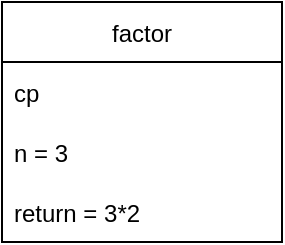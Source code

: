 <mxfile version="20.3.0" type="device" pages="3"><diagram id="vzpW7P8ESzv4LQZfohAe" name="Page-1"><mxGraphModel dx="794" dy="584" grid="1" gridSize="10" guides="1" tooltips="1" connect="1" arrows="1" fold="1" page="1" pageScale="1" pageWidth="850" pageHeight="1100" math="0" shadow="0"><root><mxCell id="0"/><mxCell id="1" parent="0"/><mxCell id="mqk8Ut7T2kiVvpvD_VyL-2" value="factor" style="swimlane;fontStyle=0;childLayout=stackLayout;horizontal=1;startSize=30;horizontalStack=0;resizeParent=1;resizeParentMax=0;resizeLast=0;collapsible=1;marginBottom=0;" vertex="1" parent="1"><mxGeometry x="150" y="410" width="140" height="120" as="geometry"/></mxCell><mxCell id="mqk8Ut7T2kiVvpvD_VyL-3" value="cp" style="text;strokeColor=none;fillColor=none;align=left;verticalAlign=middle;spacingLeft=4;spacingRight=4;overflow=hidden;points=[[0,0.5],[1,0.5]];portConstraint=eastwest;rotatable=0;" vertex="1" parent="mqk8Ut7T2kiVvpvD_VyL-2"><mxGeometry y="30" width="140" height="30" as="geometry"/></mxCell><mxCell id="mqk8Ut7T2kiVvpvD_VyL-4" value="n = 3" style="text;strokeColor=none;fillColor=none;align=left;verticalAlign=middle;spacingLeft=4;spacingRight=4;overflow=hidden;points=[[0,0.5],[1,0.5]];portConstraint=eastwest;rotatable=0;" vertex="1" parent="mqk8Ut7T2kiVvpvD_VyL-2"><mxGeometry y="60" width="140" height="30" as="geometry"/></mxCell><mxCell id="mqk8Ut7T2kiVvpvD_VyL-5" value="return = 3*2" style="text;strokeColor=none;fillColor=none;align=left;verticalAlign=middle;spacingLeft=4;spacingRight=4;overflow=hidden;points=[[0,0.5],[1,0.5]];portConstraint=eastwest;rotatable=0;" vertex="1" parent="mqk8Ut7T2kiVvpvD_VyL-2"><mxGeometry y="90" width="140" height="30" as="geometry"/></mxCell></root></mxGraphModel></diagram><diagram id="Apj75XVEZ8hh8d2z2nrQ" name="Page-2"><mxGraphModel dx="913" dy="672" grid="1" gridSize="10" guides="1" tooltips="1" connect="1" arrows="1" fold="1" page="1" pageScale="1" pageWidth="850" pageHeight="1100" math="0" shadow="0"><root><mxCell id="0"/><mxCell id="1" parent="0"/><mxCell id="pceE3zSQvehWJtjjWv5g-1" value="A" style="rounded=0;whiteSpace=wrap;html=1;" vertex="1" parent="1"><mxGeometry x="260" y="100" width="80" height="60" as="geometry"/></mxCell><mxCell id="pceE3zSQvehWJtjjWv5g-2" value="B" style="rounded=0;whiteSpace=wrap;html=1;" vertex="1" parent="1"><mxGeometry x="140" y="220" width="110" height="60" as="geometry"/></mxCell><mxCell id="pceE3zSQvehWJtjjWv5g-3" value="C" style="rounded=0;whiteSpace=wrap;html=1;" vertex="1" parent="1"><mxGeometry x="380" y="220" width="110" height="60" as="geometry"/></mxCell><mxCell id="pceE3zSQvehWJtjjWv5g-4" value="D" style="rounded=0;whiteSpace=wrap;html=1;" vertex="1" parent="1"><mxGeometry x="290" y="370" width="110" height="60" as="geometry"/></mxCell><mxCell id="pceE3zSQvehWJtjjWv5g-5" value="E" style="rounded=0;whiteSpace=wrap;html=1;" vertex="1" parent="1"><mxGeometry x="530" y="370" width="110" height="60" as="geometry"/></mxCell><mxCell id="pceE3zSQvehWJtjjWv5g-6" value="" style="endArrow=none;html=1;rounded=0;exitX=0.5;exitY=0;exitDx=0;exitDy=0;" edge="1" parent="1" source="pceE3zSQvehWJtjjWv5g-4" target="pceE3zSQvehWJtjjWv5g-3"><mxGeometry width="50" height="50" relative="1" as="geometry"><mxPoint x="400" y="370" as="sourcePoint"/><mxPoint x="450" y="320" as="targetPoint"/></mxGeometry></mxCell><mxCell id="pceE3zSQvehWJtjjWv5g-7" value="" style="endArrow=none;html=1;rounded=0;entryX=0.5;entryY=1;entryDx=0;entryDy=0;exitX=0.25;exitY=0;exitDx=0;exitDy=0;" edge="1" parent="1" source="pceE3zSQvehWJtjjWv5g-5" target="pceE3zSQvehWJtjjWv5g-3"><mxGeometry width="50" height="50" relative="1" as="geometry"><mxPoint x="400" y="370" as="sourcePoint"/><mxPoint x="450" y="320" as="targetPoint"/></mxGeometry></mxCell><mxCell id="pceE3zSQvehWJtjjWv5g-8" value="" style="endArrow=none;html=1;rounded=0;entryX=0.5;entryY=1;entryDx=0;entryDy=0;" edge="1" parent="1" source="pceE3zSQvehWJtjjWv5g-2" target="pceE3zSQvehWJtjjWv5g-1"><mxGeometry width="50" height="50" relative="1" as="geometry"><mxPoint x="400" y="370" as="sourcePoint"/><mxPoint x="450" y="320" as="targetPoint"/></mxGeometry></mxCell><mxCell id="pceE3zSQvehWJtjjWv5g-9" value="" style="endArrow=none;html=1;rounded=0;entryX=0.875;entryY=1.017;entryDx=0;entryDy=0;entryPerimeter=0;" edge="1" parent="1" source="pceE3zSQvehWJtjjWv5g-3" target="pceE3zSQvehWJtjjWv5g-1"><mxGeometry width="50" height="50" relative="1" as="geometry"><mxPoint x="400" y="370" as="sourcePoint"/><mxPoint x="450" y="320" as="targetPoint"/></mxGeometry></mxCell></root></mxGraphModel></diagram><diagram id="_w5gtCBow_cBwdBBe8RY" name="Page-3"><mxGraphModel dx="913" dy="672" grid="1" gridSize="10" guides="1" tooltips="1" connect="1" arrows="1" fold="1" page="1" pageScale="1" pageWidth="850" pageHeight="1100" math="0" shadow="0"><root><mxCell id="0"/><mxCell id="1" parent="0"/><mxCell id="6LjnUoeD2zDxxjd6PDre-1" value="Root" style="ellipse;whiteSpace=wrap;html=1;aspect=fixed;" vertex="1" parent="1"><mxGeometry x="240" y="90" width="80" height="80" as="geometry"/></mxCell><mxCell id="6LjnUoeD2zDxxjd6PDre-2" value="Left" style="ellipse;whiteSpace=wrap;html=1;aspect=fixed;" vertex="1" parent="1"><mxGeometry x="160" y="220" width="80" height="80" as="geometry"/></mxCell><mxCell id="6LjnUoeD2zDxxjd6PDre-3" value="Right" style="ellipse;whiteSpace=wrap;html=1;aspect=fixed;" vertex="1" parent="1"><mxGeometry x="345" y="220" width="80" height="80" as="geometry"/></mxCell><mxCell id="6LjnUoeD2zDxxjd6PDre-4" value="" style="endArrow=none;html=1;rounded=0;" edge="1" parent="1" source="6LjnUoeD2zDxxjd6PDre-2" target="6LjnUoeD2zDxxjd6PDre-1"><mxGeometry width="50" height="50" relative="1" as="geometry"><mxPoint x="400" y="370" as="sourcePoint"/><mxPoint x="450" y="320" as="targetPoint"/></mxGeometry></mxCell><mxCell id="6LjnUoeD2zDxxjd6PDre-5" value="" style="endArrow=none;html=1;rounded=0;entryX=1;entryY=1;entryDx=0;entryDy=0;" edge="1" parent="1" source="6LjnUoeD2zDxxjd6PDre-3" target="6LjnUoeD2zDxxjd6PDre-1"><mxGeometry width="50" height="50" relative="1" as="geometry"><mxPoint x="400" y="370" as="sourcePoint"/><mxPoint x="450" y="320" as="targetPoint"/></mxGeometry></mxCell></root></mxGraphModel></diagram></mxfile>
